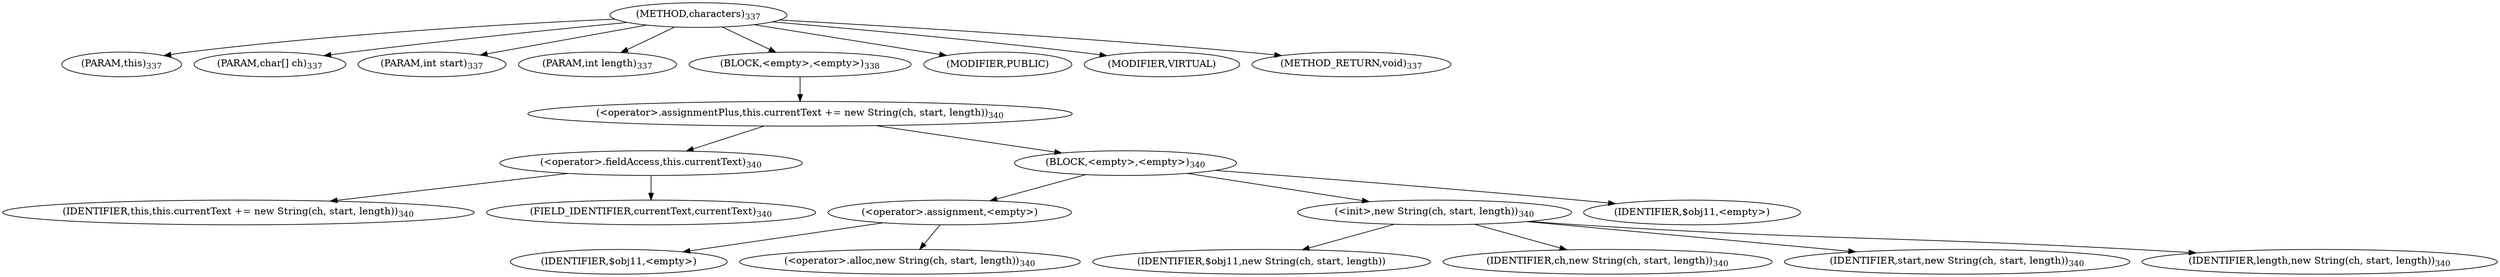 digraph "characters" {  
"859" [label = <(METHOD,characters)<SUB>337</SUB>> ]
"860" [label = <(PARAM,this)<SUB>337</SUB>> ]
"861" [label = <(PARAM,char[] ch)<SUB>337</SUB>> ]
"862" [label = <(PARAM,int start)<SUB>337</SUB>> ]
"863" [label = <(PARAM,int length)<SUB>337</SUB>> ]
"864" [label = <(BLOCK,&lt;empty&gt;,&lt;empty&gt;)<SUB>338</SUB>> ]
"865" [label = <(&lt;operator&gt;.assignmentPlus,this.currentText += new String(ch, start, length))<SUB>340</SUB>> ]
"866" [label = <(&lt;operator&gt;.fieldAccess,this.currentText)<SUB>340</SUB>> ]
"867" [label = <(IDENTIFIER,this,this.currentText += new String(ch, start, length))<SUB>340</SUB>> ]
"868" [label = <(FIELD_IDENTIFIER,currentText,currentText)<SUB>340</SUB>> ]
"869" [label = <(BLOCK,&lt;empty&gt;,&lt;empty&gt;)<SUB>340</SUB>> ]
"870" [label = <(&lt;operator&gt;.assignment,&lt;empty&gt;)> ]
"871" [label = <(IDENTIFIER,$obj11,&lt;empty&gt;)> ]
"872" [label = <(&lt;operator&gt;.alloc,new String(ch, start, length))<SUB>340</SUB>> ]
"873" [label = <(&lt;init&gt;,new String(ch, start, length))<SUB>340</SUB>> ]
"874" [label = <(IDENTIFIER,$obj11,new String(ch, start, length))> ]
"875" [label = <(IDENTIFIER,ch,new String(ch, start, length))<SUB>340</SUB>> ]
"876" [label = <(IDENTIFIER,start,new String(ch, start, length))<SUB>340</SUB>> ]
"877" [label = <(IDENTIFIER,length,new String(ch, start, length))<SUB>340</SUB>> ]
"878" [label = <(IDENTIFIER,$obj11,&lt;empty&gt;)> ]
"879" [label = <(MODIFIER,PUBLIC)> ]
"880" [label = <(MODIFIER,VIRTUAL)> ]
"881" [label = <(METHOD_RETURN,void)<SUB>337</SUB>> ]
  "859" -> "860" 
  "859" -> "861" 
  "859" -> "862" 
  "859" -> "863" 
  "859" -> "864" 
  "859" -> "879" 
  "859" -> "880" 
  "859" -> "881" 
  "864" -> "865" 
  "865" -> "866" 
  "865" -> "869" 
  "866" -> "867" 
  "866" -> "868" 
  "869" -> "870" 
  "869" -> "873" 
  "869" -> "878" 
  "870" -> "871" 
  "870" -> "872" 
  "873" -> "874" 
  "873" -> "875" 
  "873" -> "876" 
  "873" -> "877" 
}
